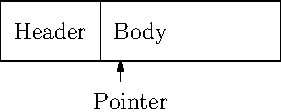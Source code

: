 //usepackage("minijs");
real w=140;
real h=30;
real s=50;

real o=30;

draw((0,o)--(0,h+o)--(w,h+o)--(w,0+o)--(0,o)--cycle);
draw((s,o)--(s,h+o));
label("Header", (s/2,h/2+o));
label("Body", (s+20,h/2 - 1+o));
draw((s+10,20)--(s+10,o), Arrow);
label("Pointer", (s+15,10));
